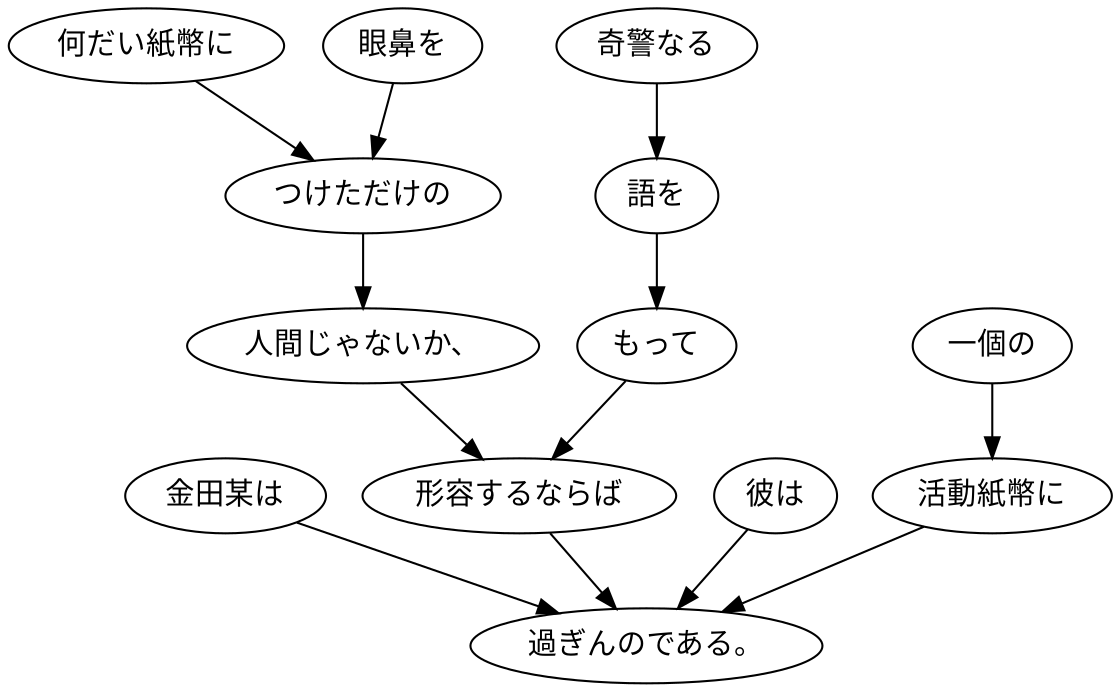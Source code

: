 digraph graph2602 {
	node0 [label="金田某は"];
	node1 [label="何だい紙幣に"];
	node2 [label="眼鼻を"];
	node3 [label="つけただけの"];
	node4 [label="人間じゃないか、"];
	node5 [label="奇警なる"];
	node6 [label="語を"];
	node7 [label="もって"];
	node8 [label="形容するならば"];
	node9 [label="彼は"];
	node10 [label="一個の"];
	node11 [label="活動紙幣に"];
	node12 [label="過ぎんのである。"];
	node0 -> node12;
	node1 -> node3;
	node2 -> node3;
	node3 -> node4;
	node4 -> node8;
	node5 -> node6;
	node6 -> node7;
	node7 -> node8;
	node8 -> node12;
	node9 -> node12;
	node10 -> node11;
	node11 -> node12;
}
